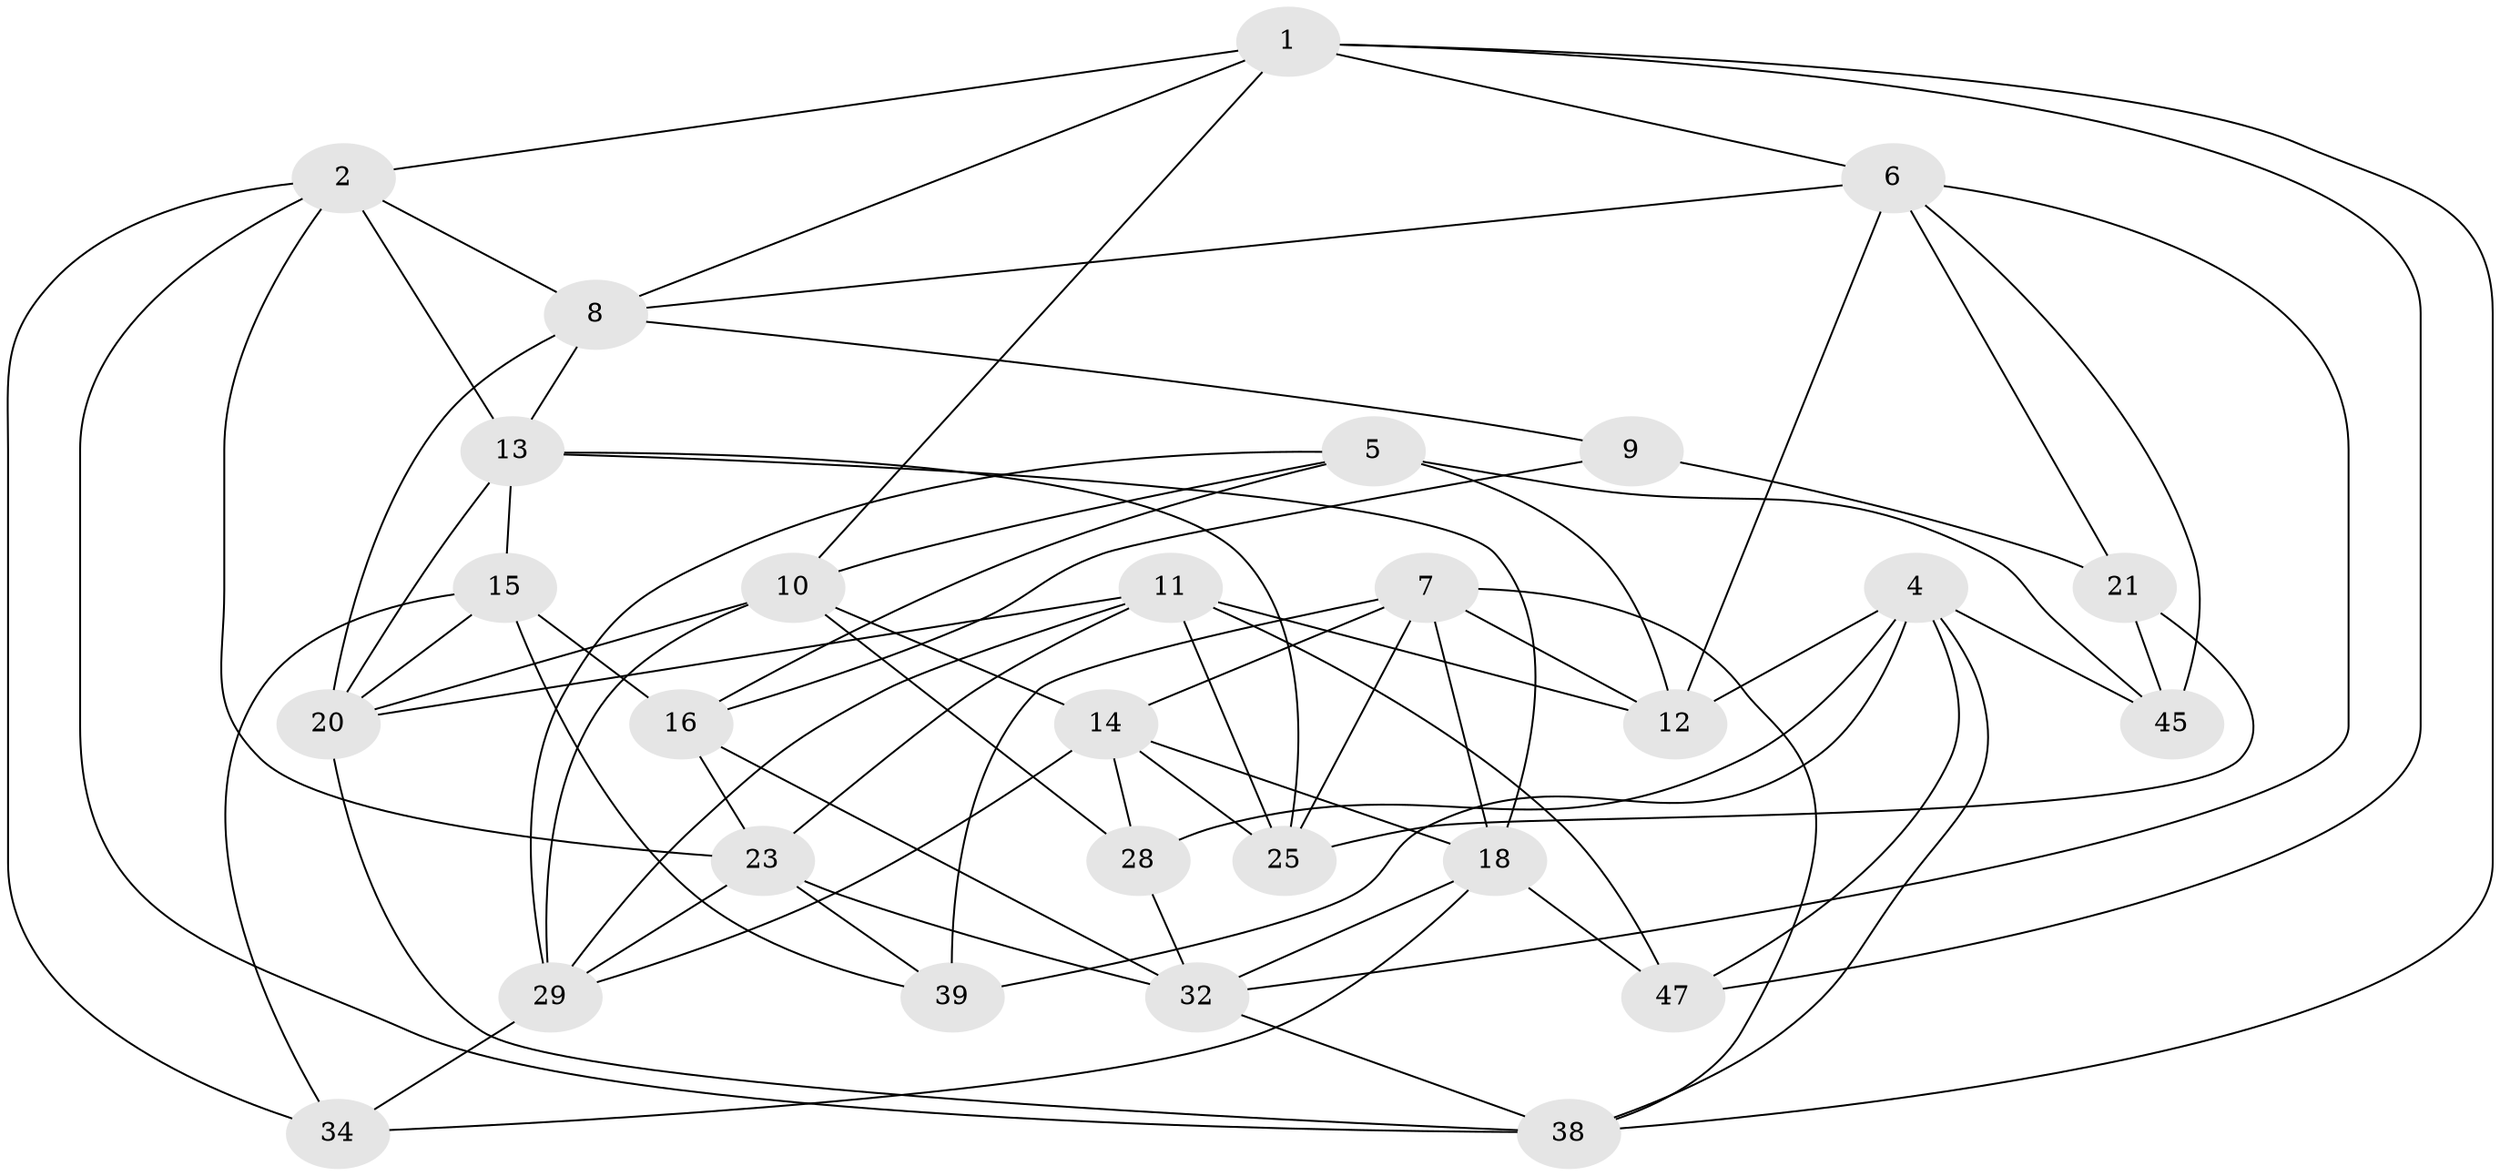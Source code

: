 // original degree distribution, {4: 1.0}
// Generated by graph-tools (version 1.1) at 2025/11/02/27/25 16:11:46]
// undirected, 28 vertices, 74 edges
graph export_dot {
graph [start="1"]
  node [color=gray90,style=filled];
  1 [super="+26"];
  2 [super="+3"];
  4 [super="+43"];
  5 [super="+19"];
  6 [super="+30"];
  7 [super="+50"];
  8 [super="+42"];
  9;
  10 [super="+17"];
  11 [super="+44"];
  12 [super="+41"];
  13 [super="+27"];
  14 [super="+31"];
  15 [super="+33"];
  16 [super="+22"];
  18 [super="+24"];
  20 [super="+40"];
  21 [super="+48"];
  23 [super="+49"];
  25 [super="+35"];
  28;
  29 [super="+36"];
  32 [super="+37"];
  34;
  38 [super="+46"];
  39;
  45;
  47;
  1 -- 47;
  1 -- 2;
  1 -- 10;
  1 -- 8;
  1 -- 6;
  1 -- 38;
  2 -- 34;
  2 -- 8;
  2 -- 13;
  2 -- 23;
  2 -- 38;
  4 -- 38;
  4 -- 12;
  4 -- 28;
  4 -- 47;
  4 -- 45;
  4 -- 39;
  5 -- 45;
  5 -- 16;
  5 -- 10;
  5 -- 29;
  5 -- 12 [weight=2];
  6 -- 8;
  6 -- 45;
  6 -- 21;
  6 -- 32;
  6 -- 12;
  7 -- 39;
  7 -- 12;
  7 -- 14;
  7 -- 18;
  7 -- 38;
  7 -- 25;
  8 -- 13;
  8 -- 9;
  8 -- 20;
  9 -- 16;
  9 -- 21 [weight=2];
  10 -- 28;
  10 -- 20;
  10 -- 29;
  10 -- 14;
  11 -- 20;
  11 -- 25;
  11 -- 47;
  11 -- 29;
  11 -- 23;
  11 -- 12;
  13 -- 25;
  13 -- 15;
  13 -- 18;
  13 -- 20;
  14 -- 28;
  14 -- 25;
  14 -- 18;
  14 -- 29;
  15 -- 20;
  15 -- 16 [weight=2];
  15 -- 34;
  15 -- 39;
  16 -- 23;
  16 -- 32;
  18 -- 34;
  18 -- 47;
  18 -- 32;
  20 -- 38;
  21 -- 25 [weight=2];
  21 -- 45;
  23 -- 39;
  23 -- 32;
  23 -- 29;
  28 -- 32;
  29 -- 34;
  32 -- 38;
}
